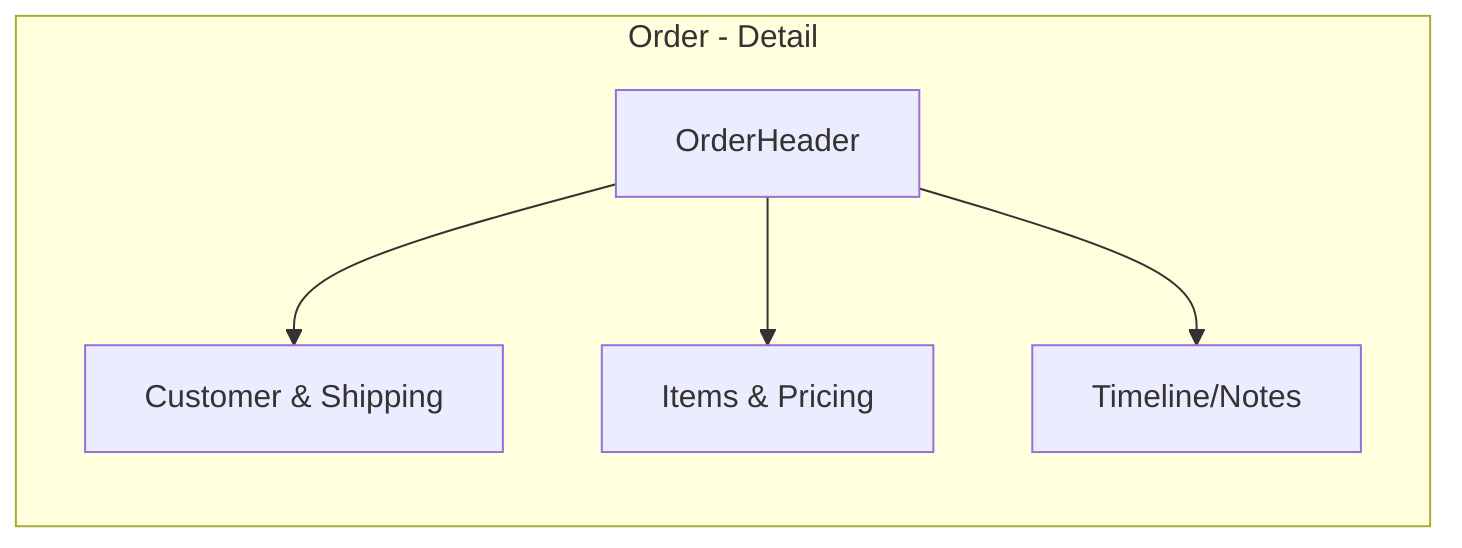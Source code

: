 flowchart LR
  subgraph Page[Order - Detail]
    OH[OrderHeader]
    COL1[Customer & Shipping]
    COL2[Items & Pricing]
    TL[Timeline/Notes]
  end
  OH --> COL1
  OH --> COL2
  OH --> TL